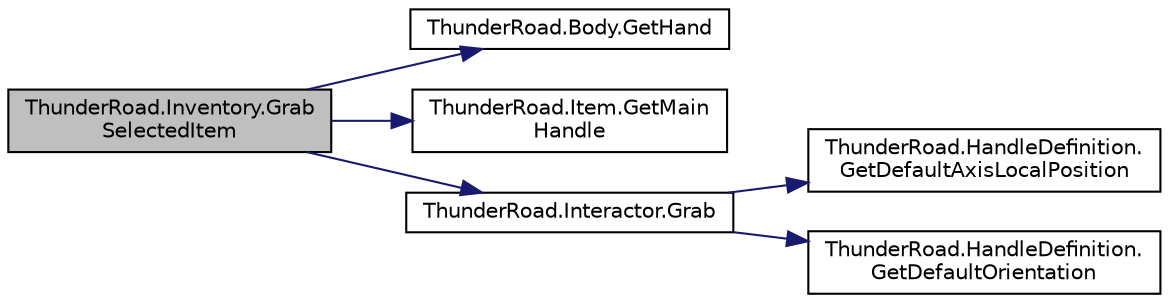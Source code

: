 digraph "ThunderRoad.Inventory.GrabSelectedItem"
{
 // LATEX_PDF_SIZE
  edge [fontname="Helvetica",fontsize="10",labelfontname="Helvetica",labelfontsize="10"];
  node [fontname="Helvetica",fontsize="10",shape=record];
  rankdir="LR";
  Node1 [label="ThunderRoad.Inventory.Grab\lSelectedItem",height=0.2,width=0.4,color="black", fillcolor="grey75", style="filled", fontcolor="black",tooltip=" "];
  Node1 -> Node2 [color="midnightblue",fontsize="10",style="solid",fontname="Helvetica"];
  Node2 [label="ThunderRoad.Body.GetHand",height=0.2,width=0.4,color="black", fillcolor="white", style="filled",URL="$class_thunder_road_1_1_body.html#a8d1caca9137b4b504e7708ce34aa92a5",tooltip="Gets the hand."];
  Node1 -> Node3 [color="midnightblue",fontsize="10",style="solid",fontname="Helvetica"];
  Node3 [label="ThunderRoad.Item.GetMain\lHandle",height=0.2,width=0.4,color="black", fillcolor="white", style="filled",URL="$class_thunder_road_1_1_item.html#a4c8059233a469ef8556c48b64c3c9007",tooltip="Gets the main handle."];
  Node1 -> Node4 [color="midnightblue",fontsize="10",style="solid",fontname="Helvetica"];
  Node4 [label="ThunderRoad.Interactor.Grab",height=0.2,width=0.4,color="black", fillcolor="white", style="filled",URL="$class_thunder_road_1_1_interactor.html#a1a3eda7399356280f55b82607f02a74e",tooltip="Grabs the specified handle."];
  Node4 -> Node5 [color="midnightblue",fontsize="10",style="solid",fontname="Helvetica"];
  Node5 [label="ThunderRoad.HandleDefinition.\lGetDefaultAxisLocalPosition",height=0.2,width=0.4,color="black", fillcolor="white", style="filled",URL="$class_thunder_road_1_1_handle_definition.html#a0942db018cce7f5f765299dc1c5e3e09",tooltip="Gets the default axis local position."];
  Node4 -> Node6 [color="midnightblue",fontsize="10",style="solid",fontname="Helvetica"];
  Node6 [label="ThunderRoad.HandleDefinition.\lGetDefaultOrientation",height=0.2,width=0.4,color="black", fillcolor="white", style="filled",URL="$class_thunder_road_1_1_handle_definition.html#aa732352268d3931f2c3ce33c8e2e9cbf",tooltip="Gets the default orientation."];
}
